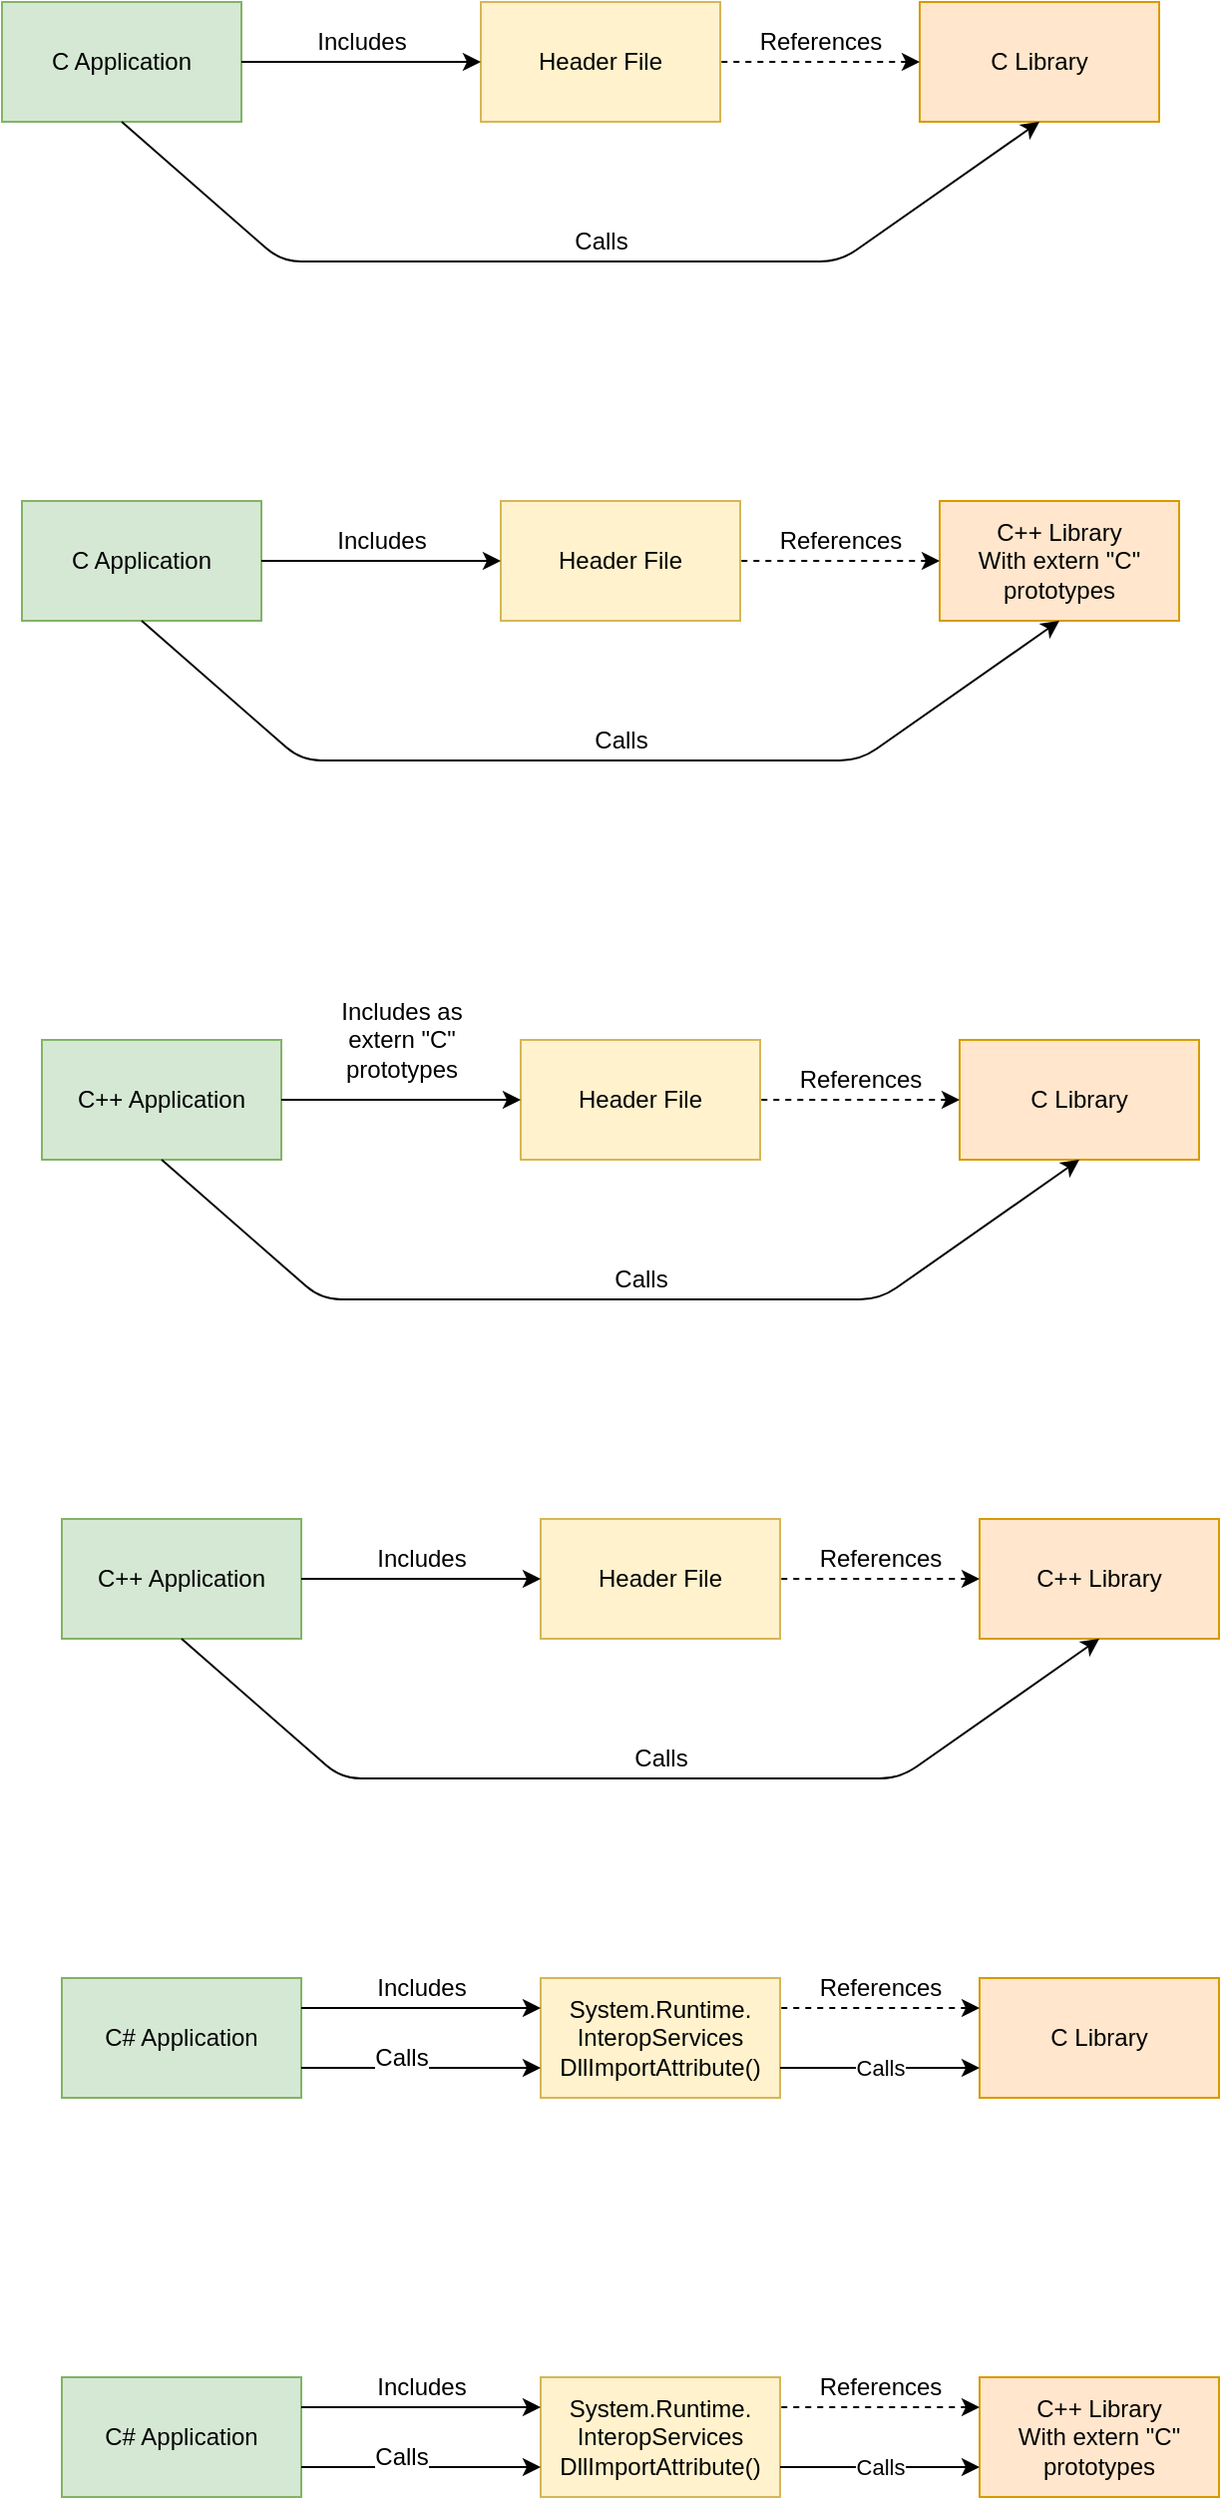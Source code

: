 <mxfile version="12.4.2" type="device" pages="1"><diagram id="JMznv2YJ7BwA3ZVIWBzv" name="Page-1"><mxGraphModel dx="904" dy="680" grid="1" gridSize="10" guides="1" tooltips="1" connect="1" arrows="1" fold="1" page="1" pageScale="1" pageWidth="3300" pageHeight="2339" math="0" shadow="0"><root><mxCell id="0"/><mxCell id="1" parent="0"/><mxCell id="1aIK_oJyIEETTfGYLBPi-1" value="C Application" style="rounded=0;whiteSpace=wrap;html=1;fillColor=#d5e8d4;strokeColor=#82b366;" parent="1" vertex="1"><mxGeometry x="140" y="110" width="120" height="60" as="geometry"/></mxCell><mxCell id="1aIK_oJyIEETTfGYLBPi-2" value="Header File" style="rounded=0;whiteSpace=wrap;html=1;fillColor=#fff2cc;strokeColor=#d6b656;" parent="1" vertex="1"><mxGeometry x="380" y="110" width="120" height="60" as="geometry"/></mxCell><mxCell id="1aIK_oJyIEETTfGYLBPi-3" value="C Library" style="rounded=0;whiteSpace=wrap;html=1;fillColor=#ffe6cc;strokeColor=#d79b00;" parent="1" vertex="1"><mxGeometry x="600" y="110" width="120" height="60" as="geometry"/></mxCell><mxCell id="1aIK_oJyIEETTfGYLBPi-5" value="" style="endArrow=none;html=1;exitX=0;exitY=0.5;exitDx=0;exitDy=0;entryX=1;entryY=0.5;entryDx=0;entryDy=0;startArrow=classic;startFill=1;endFill=0;" parent="1" source="1aIK_oJyIEETTfGYLBPi-2" target="1aIK_oJyIEETTfGYLBPi-1" edge="1"><mxGeometry width="50" height="50" relative="1" as="geometry"><mxPoint x="250" y="330" as="sourcePoint"/><mxPoint x="300" y="280" as="targetPoint"/></mxGeometry></mxCell><mxCell id="1aIK_oJyIEETTfGYLBPi-8" value="Includes" style="text;html=1;align=center;verticalAlign=middle;resizable=0;points=[];;labelBackgroundColor=#ffffff;" parent="1aIK_oJyIEETTfGYLBPi-5" vertex="1" connectable="0"><mxGeometry x="0.533" relative="1" as="geometry"><mxPoint x="32" y="-10" as="offset"/></mxGeometry></mxCell><mxCell id="1aIK_oJyIEETTfGYLBPi-6" value="" style="endArrow=none;html=1;entryX=1;entryY=0.5;entryDx=0;entryDy=0;exitX=0;exitY=0.5;exitDx=0;exitDy=0;dashed=1;startArrow=classic;startFill=1;endFill=0;" parent="1" source="1aIK_oJyIEETTfGYLBPi-3" target="1aIK_oJyIEETTfGYLBPi-2" edge="1"><mxGeometry width="50" height="50" relative="1" as="geometry"><mxPoint x="440" y="350" as="sourcePoint"/><mxPoint x="490" y="300" as="targetPoint"/></mxGeometry></mxCell><mxCell id="1aIK_oJyIEETTfGYLBPi-9" value="References" style="text;html=1;align=center;verticalAlign=middle;resizable=0;points=[];;labelBackgroundColor=#ffffff;" parent="1aIK_oJyIEETTfGYLBPi-6" vertex="1" connectable="0"><mxGeometry x="0.32" y="-3" relative="1" as="geometry"><mxPoint x="16" y="-7" as="offset"/></mxGeometry></mxCell><mxCell id="1aIK_oJyIEETTfGYLBPi-7" value="" style="endArrow=none;html=1;exitX=0.5;exitY=1;exitDx=0;exitDy=0;entryX=0.5;entryY=1;entryDx=0;entryDy=0;startArrow=classic;startFill=1;endFill=0;" parent="1" source="1aIK_oJyIEETTfGYLBPi-3" target="1aIK_oJyIEETTfGYLBPi-1" edge="1"><mxGeometry width="50" height="50" relative="1" as="geometry"><mxPoint x="390" y="370" as="sourcePoint"/><mxPoint x="440" y="320" as="targetPoint"/><Array as="points"><mxPoint x="560" y="240"/><mxPoint x="280" y="240"/></Array></mxGeometry></mxCell><mxCell id="1aIK_oJyIEETTfGYLBPi-10" value="Calls" style="text;html=1;align=center;verticalAlign=middle;resizable=0;points=[];;labelBackgroundColor=#ffffff;" parent="1aIK_oJyIEETTfGYLBPi-7" vertex="1" connectable="0"><mxGeometry x="0.094" y="-1" relative="1" as="geometry"><mxPoint x="35.93" y="-9" as="offset"/></mxGeometry></mxCell><mxCell id="1aIK_oJyIEETTfGYLBPi-12" value="C Application" style="rounded=0;whiteSpace=wrap;html=1;fillColor=#d5e8d4;strokeColor=#82b366;" parent="1" vertex="1"><mxGeometry x="150" y="360" width="120" height="60" as="geometry"/></mxCell><mxCell id="1aIK_oJyIEETTfGYLBPi-13" value="Header File" style="rounded=0;whiteSpace=wrap;html=1;fillColor=#fff2cc;strokeColor=#d6b656;" parent="1" vertex="1"><mxGeometry x="390" y="360" width="120" height="60" as="geometry"/></mxCell><mxCell id="1aIK_oJyIEETTfGYLBPi-14" value="C++ Library&lt;br&gt;With extern &quot;C&quot; prototypes" style="rounded=0;whiteSpace=wrap;html=1;fillColor=#ffe6cc;strokeColor=#d79b00;" parent="1" vertex="1"><mxGeometry x="610" y="360" width="120" height="60" as="geometry"/></mxCell><mxCell id="1aIK_oJyIEETTfGYLBPi-15" value="" style="endArrow=none;html=1;exitX=0;exitY=0.5;exitDx=0;exitDy=0;entryX=1;entryY=0.5;entryDx=0;entryDy=0;startArrow=classic;startFill=1;endFill=0;" parent="1" source="1aIK_oJyIEETTfGYLBPi-13" target="1aIK_oJyIEETTfGYLBPi-12" edge="1"><mxGeometry width="50" height="50" relative="1" as="geometry"><mxPoint x="260" y="580" as="sourcePoint"/><mxPoint x="310" y="530" as="targetPoint"/></mxGeometry></mxCell><mxCell id="1aIK_oJyIEETTfGYLBPi-16" value="Includes" style="text;html=1;align=center;verticalAlign=middle;resizable=0;points=[];;labelBackgroundColor=#ffffff;" parent="1aIK_oJyIEETTfGYLBPi-15" vertex="1" connectable="0"><mxGeometry x="0.533" relative="1" as="geometry"><mxPoint x="32" y="-10" as="offset"/></mxGeometry></mxCell><mxCell id="1aIK_oJyIEETTfGYLBPi-17" value="" style="endArrow=none;html=1;entryX=1;entryY=0.5;entryDx=0;entryDy=0;exitX=0;exitY=0.5;exitDx=0;exitDy=0;dashed=1;startArrow=classic;startFill=1;endFill=0;" parent="1" source="1aIK_oJyIEETTfGYLBPi-14" target="1aIK_oJyIEETTfGYLBPi-13" edge="1"><mxGeometry width="50" height="50" relative="1" as="geometry"><mxPoint x="450" y="600" as="sourcePoint"/><mxPoint x="500" y="550" as="targetPoint"/></mxGeometry></mxCell><mxCell id="1aIK_oJyIEETTfGYLBPi-18" value="References" style="text;html=1;align=center;verticalAlign=middle;resizable=0;points=[];;labelBackgroundColor=#ffffff;" parent="1aIK_oJyIEETTfGYLBPi-17" vertex="1" connectable="0"><mxGeometry x="0.32" y="-3" relative="1" as="geometry"><mxPoint x="16" y="-7" as="offset"/></mxGeometry></mxCell><mxCell id="1aIK_oJyIEETTfGYLBPi-19" value="" style="endArrow=none;html=1;exitX=0.5;exitY=1;exitDx=0;exitDy=0;entryX=0.5;entryY=1;entryDx=0;entryDy=0;startArrow=classic;startFill=1;endFill=0;" parent="1" source="1aIK_oJyIEETTfGYLBPi-14" target="1aIK_oJyIEETTfGYLBPi-12" edge="1"><mxGeometry width="50" height="50" relative="1" as="geometry"><mxPoint x="400" y="620" as="sourcePoint"/><mxPoint x="450" y="570" as="targetPoint"/><Array as="points"><mxPoint x="570" y="490"/><mxPoint x="290" y="490"/></Array></mxGeometry></mxCell><mxCell id="1aIK_oJyIEETTfGYLBPi-20" value="Calls" style="text;html=1;align=center;verticalAlign=middle;resizable=0;points=[];;labelBackgroundColor=#ffffff;" parent="1aIK_oJyIEETTfGYLBPi-19" vertex="1" connectable="0"><mxGeometry x="0.094" y="-1" relative="1" as="geometry"><mxPoint x="35.93" y="-9" as="offset"/></mxGeometry></mxCell><mxCell id="1aIK_oJyIEETTfGYLBPi-21" value="C++ Application" style="rounded=0;whiteSpace=wrap;html=1;fillColor=#d5e8d4;strokeColor=#82b366;" parent="1" vertex="1"><mxGeometry x="160" y="630" width="120" height="60" as="geometry"/></mxCell><mxCell id="1aIK_oJyIEETTfGYLBPi-22" value="Header File" style="rounded=0;whiteSpace=wrap;html=1;fillColor=#fff2cc;strokeColor=#d6b656;" parent="1" vertex="1"><mxGeometry x="400" y="630" width="120" height="60" as="geometry"/></mxCell><mxCell id="1aIK_oJyIEETTfGYLBPi-23" value="C Library" style="rounded=0;whiteSpace=wrap;html=1;fillColor=#ffe6cc;strokeColor=#d79b00;" parent="1" vertex="1"><mxGeometry x="620" y="630" width="120" height="60" as="geometry"/></mxCell><mxCell id="1aIK_oJyIEETTfGYLBPi-24" value="" style="endArrow=none;html=1;exitX=0;exitY=0.5;exitDx=0;exitDy=0;entryX=1;entryY=0.5;entryDx=0;entryDy=0;startArrow=classic;startFill=1;endFill=0;" parent="1" source="1aIK_oJyIEETTfGYLBPi-22" target="1aIK_oJyIEETTfGYLBPi-21" edge="1"><mxGeometry width="50" height="50" relative="1" as="geometry"><mxPoint x="270" y="850" as="sourcePoint"/><mxPoint x="320" y="800" as="targetPoint"/></mxGeometry></mxCell><mxCell id="1aIK_oJyIEETTfGYLBPi-25" value="Includes as&lt;br&gt;extern &quot;C&quot;&lt;br&gt;prototypes" style="text;html=1;align=center;verticalAlign=middle;resizable=0;points=[];;labelBackgroundColor=#ffffff;" parent="1aIK_oJyIEETTfGYLBPi-24" vertex="1" connectable="0"><mxGeometry x="0.533" relative="1" as="geometry"><mxPoint x="32" y="-30" as="offset"/></mxGeometry></mxCell><mxCell id="1aIK_oJyIEETTfGYLBPi-26" value="" style="endArrow=none;html=1;entryX=1;entryY=0.5;entryDx=0;entryDy=0;exitX=0;exitY=0.5;exitDx=0;exitDy=0;dashed=1;startArrow=classic;startFill=1;endFill=0;" parent="1" source="1aIK_oJyIEETTfGYLBPi-23" target="1aIK_oJyIEETTfGYLBPi-22" edge="1"><mxGeometry width="50" height="50" relative="1" as="geometry"><mxPoint x="460" y="870" as="sourcePoint"/><mxPoint x="510" y="820" as="targetPoint"/></mxGeometry></mxCell><mxCell id="1aIK_oJyIEETTfGYLBPi-27" value="References" style="text;html=1;align=center;verticalAlign=middle;resizable=0;points=[];;labelBackgroundColor=#ffffff;" parent="1aIK_oJyIEETTfGYLBPi-26" vertex="1" connectable="0"><mxGeometry x="0.32" y="-3" relative="1" as="geometry"><mxPoint x="16" y="-7" as="offset"/></mxGeometry></mxCell><mxCell id="1aIK_oJyIEETTfGYLBPi-28" value="" style="endArrow=none;html=1;exitX=0.5;exitY=1;exitDx=0;exitDy=0;entryX=0.5;entryY=1;entryDx=0;entryDy=0;startArrow=classic;startFill=1;endFill=0;" parent="1" source="1aIK_oJyIEETTfGYLBPi-23" target="1aIK_oJyIEETTfGYLBPi-21" edge="1"><mxGeometry width="50" height="50" relative="1" as="geometry"><mxPoint x="410" y="890" as="sourcePoint"/><mxPoint x="460" y="840" as="targetPoint"/><Array as="points"><mxPoint x="580" y="760"/><mxPoint x="300" y="760"/></Array></mxGeometry></mxCell><mxCell id="1aIK_oJyIEETTfGYLBPi-29" value="Calls" style="text;html=1;align=center;verticalAlign=middle;resizable=0;points=[];;labelBackgroundColor=#ffffff;" parent="1aIK_oJyIEETTfGYLBPi-28" vertex="1" connectable="0"><mxGeometry x="0.094" y="-1" relative="1" as="geometry"><mxPoint x="35.93" y="-9" as="offset"/></mxGeometry></mxCell><mxCell id="1aIK_oJyIEETTfGYLBPi-30" value="C++ Application" style="rounded=0;whiteSpace=wrap;html=1;fillColor=#d5e8d4;strokeColor=#82b366;" parent="1" vertex="1"><mxGeometry x="170" y="870" width="120" height="60" as="geometry"/></mxCell><mxCell id="1aIK_oJyIEETTfGYLBPi-31" value="Header File" style="rounded=0;whiteSpace=wrap;html=1;fillColor=#fff2cc;strokeColor=#d6b656;" parent="1" vertex="1"><mxGeometry x="410" y="870" width="120" height="60" as="geometry"/></mxCell><mxCell id="1aIK_oJyIEETTfGYLBPi-32" value="C++ Library" style="rounded=0;whiteSpace=wrap;html=1;fillColor=#ffe6cc;strokeColor=#d79b00;" parent="1" vertex="1"><mxGeometry x="630" y="870" width="120" height="60" as="geometry"/></mxCell><mxCell id="1aIK_oJyIEETTfGYLBPi-33" value="" style="endArrow=none;html=1;exitX=0;exitY=0.5;exitDx=0;exitDy=0;entryX=1;entryY=0.5;entryDx=0;entryDy=0;startArrow=classic;startFill=1;endFill=0;" parent="1" source="1aIK_oJyIEETTfGYLBPi-31" target="1aIK_oJyIEETTfGYLBPi-30" edge="1"><mxGeometry width="50" height="50" relative="1" as="geometry"><mxPoint x="280" y="1090" as="sourcePoint"/><mxPoint x="330" y="1040" as="targetPoint"/></mxGeometry></mxCell><mxCell id="1aIK_oJyIEETTfGYLBPi-34" value="Includes" style="text;html=1;align=center;verticalAlign=middle;resizable=0;points=[];;labelBackgroundColor=#ffffff;" parent="1aIK_oJyIEETTfGYLBPi-33" vertex="1" connectable="0"><mxGeometry x="0.533" relative="1" as="geometry"><mxPoint x="32" y="-10" as="offset"/></mxGeometry></mxCell><mxCell id="1aIK_oJyIEETTfGYLBPi-35" value="" style="endArrow=none;html=1;entryX=1;entryY=0.5;entryDx=0;entryDy=0;exitX=0;exitY=0.5;exitDx=0;exitDy=0;dashed=1;startArrow=classic;startFill=1;endFill=0;" parent="1" source="1aIK_oJyIEETTfGYLBPi-32" target="1aIK_oJyIEETTfGYLBPi-31" edge="1"><mxGeometry width="50" height="50" relative="1" as="geometry"><mxPoint x="470" y="1110" as="sourcePoint"/><mxPoint x="520" y="1060" as="targetPoint"/></mxGeometry></mxCell><mxCell id="1aIK_oJyIEETTfGYLBPi-36" value="References" style="text;html=1;align=center;verticalAlign=middle;resizable=0;points=[];;labelBackgroundColor=#ffffff;" parent="1aIK_oJyIEETTfGYLBPi-35" vertex="1" connectable="0"><mxGeometry x="0.32" y="-3" relative="1" as="geometry"><mxPoint x="16" y="-7" as="offset"/></mxGeometry></mxCell><mxCell id="1aIK_oJyIEETTfGYLBPi-37" value="" style="endArrow=none;html=1;exitX=0.5;exitY=1;exitDx=0;exitDy=0;entryX=0.5;entryY=1;entryDx=0;entryDy=0;startArrow=classic;startFill=1;endFill=0;" parent="1" source="1aIK_oJyIEETTfGYLBPi-32" target="1aIK_oJyIEETTfGYLBPi-30" edge="1"><mxGeometry width="50" height="50" relative="1" as="geometry"><mxPoint x="420" y="1130" as="sourcePoint"/><mxPoint x="470" y="1080" as="targetPoint"/><Array as="points"><mxPoint x="590" y="1000"/><mxPoint x="310" y="1000"/></Array></mxGeometry></mxCell><mxCell id="1aIK_oJyIEETTfGYLBPi-38" value="Calls" style="text;html=1;align=center;verticalAlign=middle;resizable=0;points=[];;labelBackgroundColor=#ffffff;" parent="1aIK_oJyIEETTfGYLBPi-37" vertex="1" connectable="0"><mxGeometry x="0.094" y="-1" relative="1" as="geometry"><mxPoint x="35.93" y="-9" as="offset"/></mxGeometry></mxCell><mxCell id="1aIK_oJyIEETTfGYLBPi-39" value="C# Application" style="rounded=0;whiteSpace=wrap;html=1;fillColor=#d5e8d4;strokeColor=#82b366;" parent="1" vertex="1"><mxGeometry x="170" y="1100" width="120" height="60" as="geometry"/></mxCell><mxCell id="1aIK_oJyIEETTfGYLBPi-40" value="System.Runtime.&lt;br&gt;InteropServices&lt;br&gt;DllImportAttribute()" style="rounded=0;whiteSpace=wrap;html=1;fillColor=#fff2cc;strokeColor=#d6b656;" parent="1" vertex="1"><mxGeometry x="410" y="1100" width="120" height="60" as="geometry"/></mxCell><mxCell id="1aIK_oJyIEETTfGYLBPi-41" value="C Library" style="rounded=0;whiteSpace=wrap;html=1;fillColor=#ffe6cc;strokeColor=#d79b00;" parent="1" vertex="1"><mxGeometry x="630" y="1100" width="120" height="60" as="geometry"/></mxCell><mxCell id="1aIK_oJyIEETTfGYLBPi-42" value="" style="endArrow=none;html=1;exitX=0;exitY=0.25;exitDx=0;exitDy=0;entryX=1;entryY=0.25;entryDx=0;entryDy=0;startArrow=classic;startFill=1;endFill=0;" parent="1" source="1aIK_oJyIEETTfGYLBPi-40" target="1aIK_oJyIEETTfGYLBPi-39" edge="1"><mxGeometry width="50" height="50" relative="1" as="geometry"><mxPoint x="280" y="1320" as="sourcePoint"/><mxPoint x="330" y="1270" as="targetPoint"/></mxGeometry></mxCell><mxCell id="1aIK_oJyIEETTfGYLBPi-43" value="Includes" style="text;html=1;align=center;verticalAlign=middle;resizable=0;points=[];;labelBackgroundColor=#ffffff;" parent="1aIK_oJyIEETTfGYLBPi-42" vertex="1" connectable="0"><mxGeometry x="0.533" relative="1" as="geometry"><mxPoint x="32" y="-10" as="offset"/></mxGeometry></mxCell><mxCell id="1aIK_oJyIEETTfGYLBPi-44" value="" style="endArrow=none;html=1;entryX=1;entryY=0.25;entryDx=0;entryDy=0;exitX=0;exitY=0.25;exitDx=0;exitDy=0;dashed=1;startArrow=classic;startFill=1;endFill=0;" parent="1" source="1aIK_oJyIEETTfGYLBPi-41" target="1aIK_oJyIEETTfGYLBPi-40" edge="1"><mxGeometry width="50" height="50" relative="1" as="geometry"><mxPoint x="470" y="1340" as="sourcePoint"/><mxPoint x="520" y="1290" as="targetPoint"/></mxGeometry></mxCell><mxCell id="1aIK_oJyIEETTfGYLBPi-45" value="References" style="text;html=1;align=center;verticalAlign=middle;resizable=0;points=[];;labelBackgroundColor=#ffffff;" parent="1aIK_oJyIEETTfGYLBPi-44" vertex="1" connectable="0"><mxGeometry x="0.32" y="-3" relative="1" as="geometry"><mxPoint x="16" y="-7" as="offset"/></mxGeometry></mxCell><mxCell id="1aIK_oJyIEETTfGYLBPi-48" value="" style="endArrow=classic;html=1;exitX=1;exitY=0.75;exitDx=0;exitDy=0;entryX=0;entryY=0.75;entryDx=0;entryDy=0;" parent="1" source="1aIK_oJyIEETTfGYLBPi-39" target="1aIK_oJyIEETTfGYLBPi-40" edge="1"><mxGeometry width="50" height="50" relative="1" as="geometry"><mxPoint x="350" y="1260" as="sourcePoint"/><mxPoint x="400" y="1210" as="targetPoint"/></mxGeometry></mxCell><mxCell id="1aIK_oJyIEETTfGYLBPi-49" value="Calls" style="text;html=1;align=center;verticalAlign=middle;resizable=0;points=[];;labelBackgroundColor=#ffffff;" parent="1aIK_oJyIEETTfGYLBPi-48" vertex="1" connectable="0"><mxGeometry x="-0.3" y="2" relative="1" as="geometry"><mxPoint x="8" y="-3" as="offset"/></mxGeometry></mxCell><mxCell id="1aIK_oJyIEETTfGYLBPi-50" value="Calls" style="endArrow=classic;html=1;exitX=1;exitY=0.75;exitDx=0;exitDy=0;entryX=0;entryY=0.75;entryDx=0;entryDy=0;" parent="1" source="1aIK_oJyIEETTfGYLBPi-40" target="1aIK_oJyIEETTfGYLBPi-41" edge="1"><mxGeometry width="50" height="50" relative="1" as="geometry"><mxPoint x="510" y="1260" as="sourcePoint"/><mxPoint x="560" y="1210" as="targetPoint"/><Array as="points"><mxPoint x="580" y="1145"/></Array></mxGeometry></mxCell><mxCell id="1aIK_oJyIEETTfGYLBPi-51" value="C# Application" style="rounded=0;whiteSpace=wrap;html=1;fillColor=#d5e8d4;strokeColor=#82b366;" parent="1" vertex="1"><mxGeometry x="170" y="1300" width="120" height="60" as="geometry"/></mxCell><mxCell id="1aIK_oJyIEETTfGYLBPi-52" value="System.Runtime.&lt;br&gt;InteropServices&lt;br&gt;DllImportAttribute()" style="rounded=0;whiteSpace=wrap;html=1;fillColor=#fff2cc;strokeColor=#d6b656;" parent="1" vertex="1"><mxGeometry x="410" y="1300" width="120" height="60" as="geometry"/></mxCell><mxCell id="1aIK_oJyIEETTfGYLBPi-53" value="C++ Library&lt;br&gt;With extern &quot;C&quot; prototypes" style="rounded=0;whiteSpace=wrap;html=1;fillColor=#ffe6cc;strokeColor=#d79b00;" parent="1" vertex="1"><mxGeometry x="630" y="1300" width="120" height="60" as="geometry"/></mxCell><mxCell id="1aIK_oJyIEETTfGYLBPi-54" value="" style="endArrow=none;html=1;exitX=0;exitY=0.25;exitDx=0;exitDy=0;entryX=1;entryY=0.25;entryDx=0;entryDy=0;startArrow=classic;startFill=1;endFill=0;" parent="1" source="1aIK_oJyIEETTfGYLBPi-52" target="1aIK_oJyIEETTfGYLBPi-51" edge="1"><mxGeometry width="50" height="50" relative="1" as="geometry"><mxPoint x="280" y="1520" as="sourcePoint"/><mxPoint x="330" y="1470" as="targetPoint"/></mxGeometry></mxCell><mxCell id="1aIK_oJyIEETTfGYLBPi-55" value="Includes" style="text;html=1;align=center;verticalAlign=middle;resizable=0;points=[];;labelBackgroundColor=#ffffff;" parent="1aIK_oJyIEETTfGYLBPi-54" vertex="1" connectable="0"><mxGeometry x="0.533" relative="1" as="geometry"><mxPoint x="32" y="-10" as="offset"/></mxGeometry></mxCell><mxCell id="1aIK_oJyIEETTfGYLBPi-56" value="" style="endArrow=none;html=1;entryX=1;entryY=0.25;entryDx=0;entryDy=0;exitX=0;exitY=0.25;exitDx=0;exitDy=0;dashed=1;startArrow=classic;startFill=1;endFill=0;" parent="1" source="1aIK_oJyIEETTfGYLBPi-53" target="1aIK_oJyIEETTfGYLBPi-52" edge="1"><mxGeometry width="50" height="50" relative="1" as="geometry"><mxPoint x="470" y="1540" as="sourcePoint"/><mxPoint x="520" y="1490" as="targetPoint"/></mxGeometry></mxCell><mxCell id="1aIK_oJyIEETTfGYLBPi-57" value="References" style="text;html=1;align=center;verticalAlign=middle;resizable=0;points=[];;labelBackgroundColor=#ffffff;" parent="1aIK_oJyIEETTfGYLBPi-56" vertex="1" connectable="0"><mxGeometry x="0.32" y="-3" relative="1" as="geometry"><mxPoint x="16" y="-7" as="offset"/></mxGeometry></mxCell><mxCell id="1aIK_oJyIEETTfGYLBPi-58" value="" style="endArrow=classic;html=1;exitX=1;exitY=0.75;exitDx=0;exitDy=0;entryX=0;entryY=0.75;entryDx=0;entryDy=0;" parent="1" source="1aIK_oJyIEETTfGYLBPi-51" target="1aIK_oJyIEETTfGYLBPi-52" edge="1"><mxGeometry width="50" height="50" relative="1" as="geometry"><mxPoint x="350" y="1460" as="sourcePoint"/><mxPoint x="400" y="1410" as="targetPoint"/></mxGeometry></mxCell><mxCell id="1aIK_oJyIEETTfGYLBPi-59" value="Calls" style="text;html=1;align=center;verticalAlign=middle;resizable=0;points=[];;labelBackgroundColor=#ffffff;" parent="1aIK_oJyIEETTfGYLBPi-58" vertex="1" connectable="0"><mxGeometry x="-0.3" y="2" relative="1" as="geometry"><mxPoint x="8" y="-3" as="offset"/></mxGeometry></mxCell><mxCell id="1aIK_oJyIEETTfGYLBPi-60" value="Calls" style="endArrow=classic;html=1;exitX=1;exitY=0.75;exitDx=0;exitDy=0;entryX=0;entryY=0.75;entryDx=0;entryDy=0;" parent="1" source="1aIK_oJyIEETTfGYLBPi-52" target="1aIK_oJyIEETTfGYLBPi-53" edge="1"><mxGeometry width="50" height="50" relative="1" as="geometry"><mxPoint x="510" y="1460" as="sourcePoint"/><mxPoint x="560" y="1410" as="targetPoint"/><Array as="points"><mxPoint x="580" y="1345"/></Array></mxGeometry></mxCell></root></mxGraphModel></diagram></mxfile>